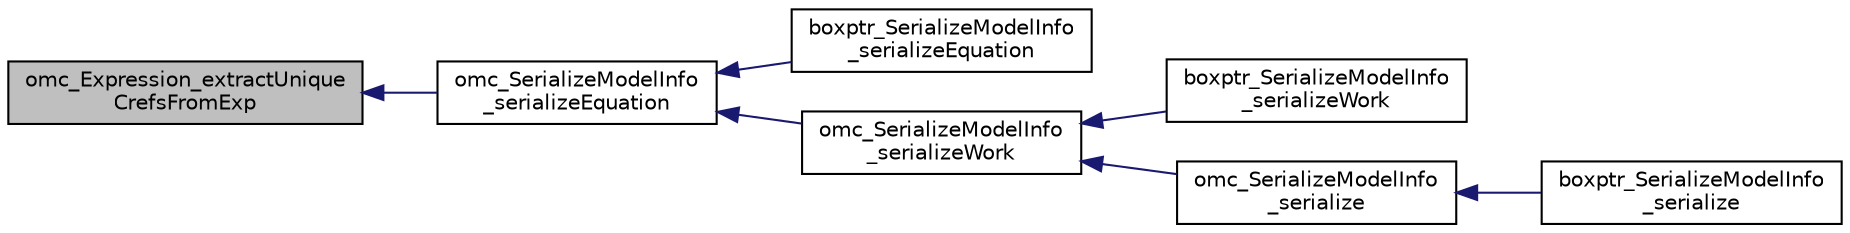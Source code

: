 digraph "omc_Expression_extractUniqueCrefsFromExp"
{
  edge [fontname="Helvetica",fontsize="10",labelfontname="Helvetica",labelfontsize="10"];
  node [fontname="Helvetica",fontsize="10",shape=record];
  rankdir="LR";
  Node31334 [label="omc_Expression_extractUnique\lCrefsFromExp",height=0.2,width=0.4,color="black", fillcolor="grey75", style="filled", fontcolor="black"];
  Node31334 -> Node31335 [dir="back",color="midnightblue",fontsize="10",style="solid",fontname="Helvetica"];
  Node31335 [label="omc_SerializeModelInfo\l_serializeEquation",height=0.2,width=0.4,color="black", fillcolor="white", style="filled",URL="$d6/d94/_serialize_model_info_8c.html#a53457e8b5d6f6309dd44f9508a5789ed"];
  Node31335 -> Node31336 [dir="back",color="midnightblue",fontsize="10",style="solid",fontname="Helvetica"];
  Node31336 [label="boxptr_SerializeModelInfo\l_serializeEquation",height=0.2,width=0.4,color="black", fillcolor="white", style="filled",URL="$d6/d94/_serialize_model_info_8c.html#aa58d2ce269b9e356a73cfcd90e71e3df"];
  Node31335 -> Node31337 [dir="back",color="midnightblue",fontsize="10",style="solid",fontname="Helvetica"];
  Node31337 [label="omc_SerializeModelInfo\l_serializeWork",height=0.2,width=0.4,color="black", fillcolor="white", style="filled",URL="$d6/d94/_serialize_model_info_8c.html#a597ec5ffe15ab5201fba77a8b12f171d"];
  Node31337 -> Node31338 [dir="back",color="midnightblue",fontsize="10",style="solid",fontname="Helvetica"];
  Node31338 [label="boxptr_SerializeModelInfo\l_serializeWork",height=0.2,width=0.4,color="black", fillcolor="white", style="filled",URL="$d6/d94/_serialize_model_info_8c.html#afb943d02ef0dee44e1a3da5d69771476"];
  Node31337 -> Node31339 [dir="back",color="midnightblue",fontsize="10",style="solid",fontname="Helvetica"];
  Node31339 [label="omc_SerializeModelInfo\l_serialize",height=0.2,width=0.4,color="black", fillcolor="white", style="filled",URL="$d8/daa/_serialize_model_info_8h.html#ac0d6924ead3c752b19b4ed4206bda822"];
  Node31339 -> Node31340 [dir="back",color="midnightblue",fontsize="10",style="solid",fontname="Helvetica"];
  Node31340 [label="boxptr_SerializeModelInfo\l_serialize",height=0.2,width=0.4,color="black", fillcolor="white", style="filled",URL="$d8/daa/_serialize_model_info_8h.html#a120e24d1569c56d54fab0605a8daf9ae"];
}
